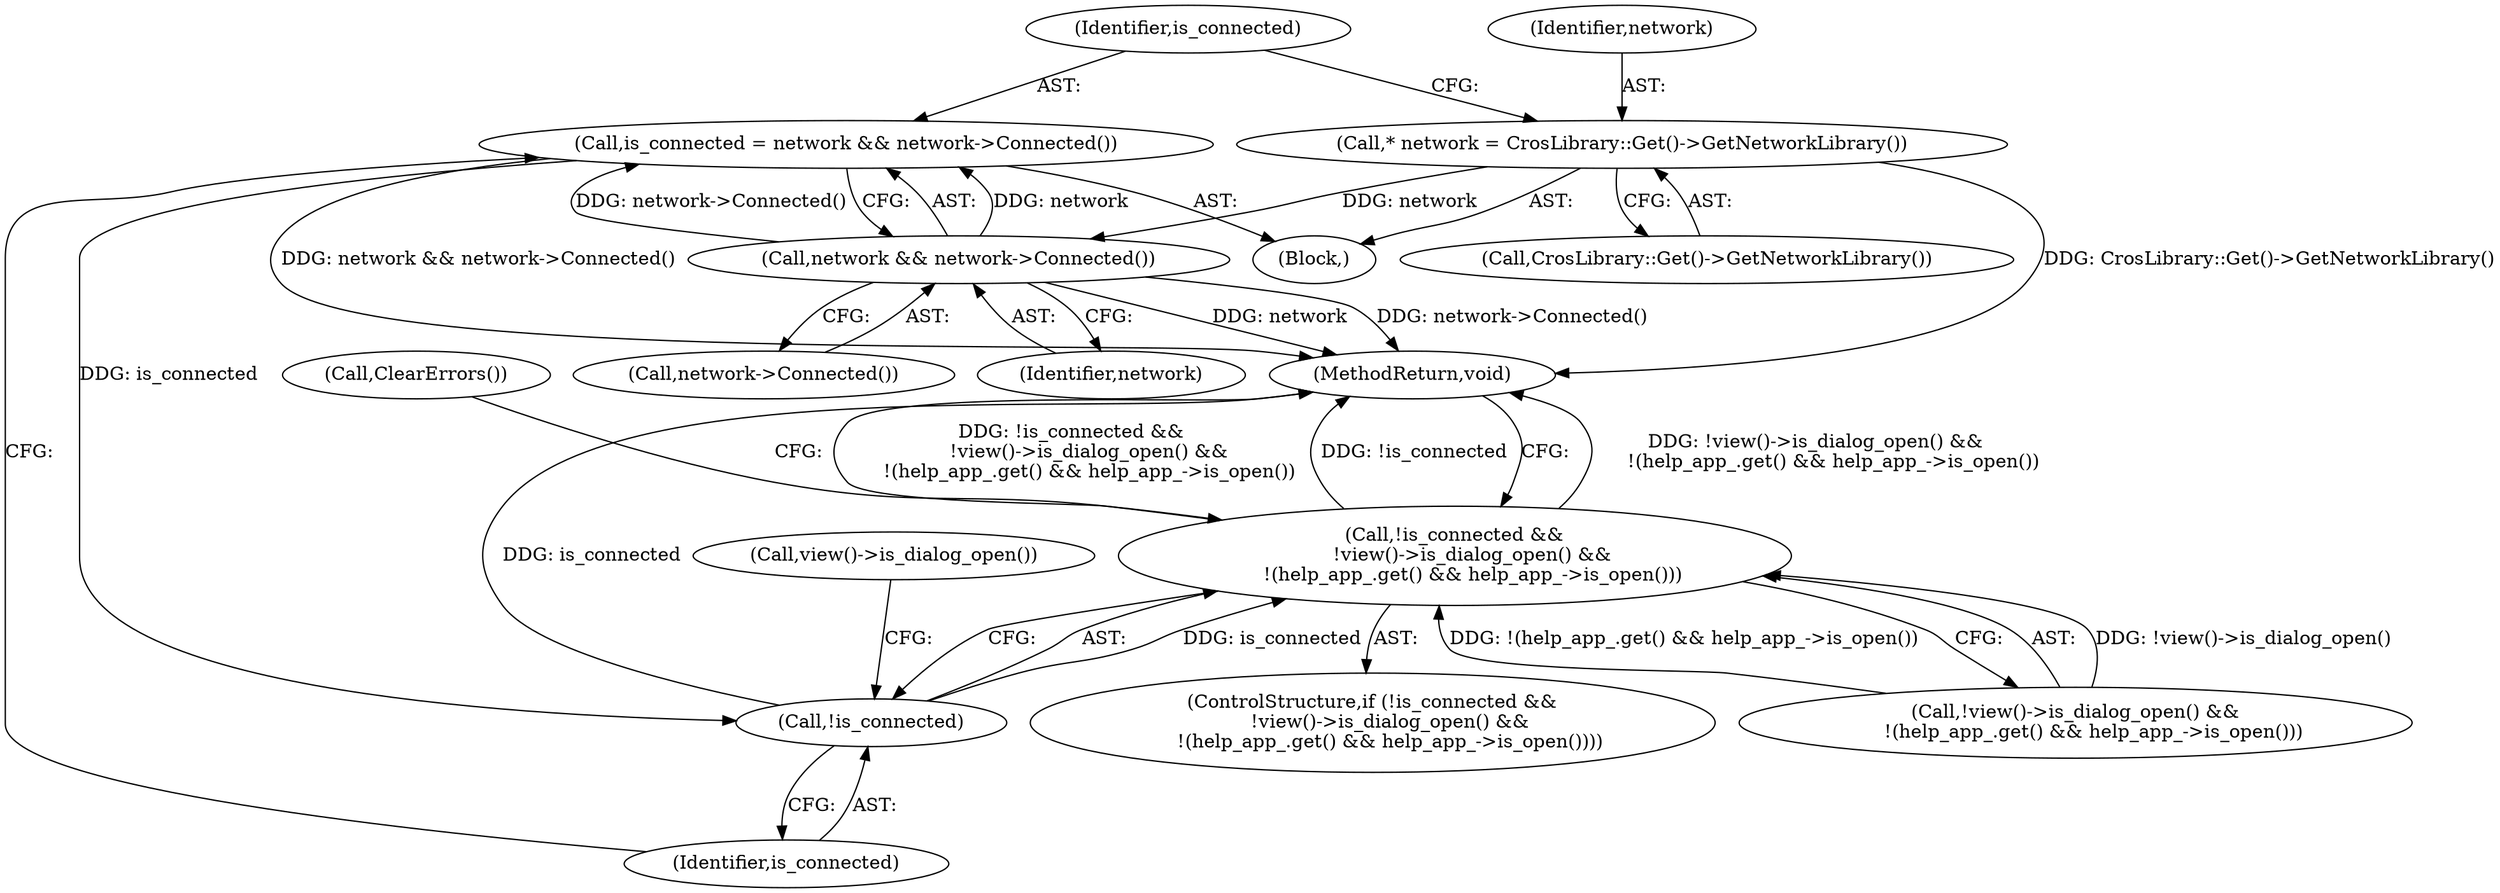 digraph "0_Chrome_648cbc15a6830523b3a4eb78d674f059bd2a7ce9@API" {
"1000109" [label="(Call,is_connected = network && network->Connected())"];
"1000111" [label="(Call,network && network->Connected())"];
"1000105" [label="(Call,* network = CrosLibrary::Get()->GetNetworkLibrary())"];
"1000116" [label="(Call,!is_connected)"];
"1000115" [label="(Call,!is_connected &&\n      !view()->is_dialog_open() &&\n      !(help_app_.get() && help_app_->is_open()))"];
"1000116" [label="(Call,!is_connected)"];
"1000117" [label="(Identifier,is_connected)"];
"1000105" [label="(Call,* network = CrosLibrary::Get()->GetNetworkLibrary())"];
"1000110" [label="(Identifier,is_connected)"];
"1000101" [label="(Block,)"];
"1000112" [label="(Identifier,network)"];
"1000114" [label="(ControlStructure,if (!is_connected &&\n      !view()->is_dialog_open() &&\n      !(help_app_.get() && help_app_->is_open())))"];
"1000111" [label="(Call,network && network->Connected())"];
"1000126" [label="(Call,ClearErrors())"];
"1000109" [label="(Call,is_connected = network && network->Connected())"];
"1000107" [label="(Call,CrosLibrary::Get()->GetNetworkLibrary())"];
"1000115" [label="(Call,!is_connected &&\n      !view()->is_dialog_open() &&\n      !(help_app_.get() && help_app_->is_open()))"];
"1000120" [label="(Call,view()->is_dialog_open())"];
"1000118" [label="(Call,!view()->is_dialog_open() &&\n      !(help_app_.get() && help_app_->is_open()))"];
"1000113" [label="(Call,network->Connected())"];
"1000106" [label="(Identifier,network)"];
"1000150" [label="(MethodReturn,void)"];
"1000109" -> "1000101"  [label="AST: "];
"1000109" -> "1000111"  [label="CFG: "];
"1000110" -> "1000109"  [label="AST: "];
"1000111" -> "1000109"  [label="AST: "];
"1000117" -> "1000109"  [label="CFG: "];
"1000109" -> "1000150"  [label="DDG: network && network->Connected()"];
"1000111" -> "1000109"  [label="DDG: network"];
"1000111" -> "1000109"  [label="DDG: network->Connected()"];
"1000109" -> "1000116"  [label="DDG: is_connected"];
"1000111" -> "1000112"  [label="CFG: "];
"1000111" -> "1000113"  [label="CFG: "];
"1000112" -> "1000111"  [label="AST: "];
"1000113" -> "1000111"  [label="AST: "];
"1000111" -> "1000150"  [label="DDG: network"];
"1000111" -> "1000150"  [label="DDG: network->Connected()"];
"1000105" -> "1000111"  [label="DDG: network"];
"1000105" -> "1000101"  [label="AST: "];
"1000105" -> "1000107"  [label="CFG: "];
"1000106" -> "1000105"  [label="AST: "];
"1000107" -> "1000105"  [label="AST: "];
"1000110" -> "1000105"  [label="CFG: "];
"1000105" -> "1000150"  [label="DDG: CrosLibrary::Get()->GetNetworkLibrary()"];
"1000116" -> "1000115"  [label="AST: "];
"1000116" -> "1000117"  [label="CFG: "];
"1000117" -> "1000116"  [label="AST: "];
"1000120" -> "1000116"  [label="CFG: "];
"1000115" -> "1000116"  [label="CFG: "];
"1000116" -> "1000150"  [label="DDG: is_connected"];
"1000116" -> "1000115"  [label="DDG: is_connected"];
"1000115" -> "1000114"  [label="AST: "];
"1000115" -> "1000118"  [label="CFG: "];
"1000118" -> "1000115"  [label="AST: "];
"1000126" -> "1000115"  [label="CFG: "];
"1000150" -> "1000115"  [label="CFG: "];
"1000115" -> "1000150"  [label="DDG: !view()->is_dialog_open() &&\n      !(help_app_.get() && help_app_->is_open())"];
"1000115" -> "1000150"  [label="DDG: !is_connected &&\n      !view()->is_dialog_open() &&\n      !(help_app_.get() && help_app_->is_open())"];
"1000115" -> "1000150"  [label="DDG: !is_connected"];
"1000118" -> "1000115"  [label="DDG: !view()->is_dialog_open()"];
"1000118" -> "1000115"  [label="DDG: !(help_app_.get() && help_app_->is_open())"];
}
